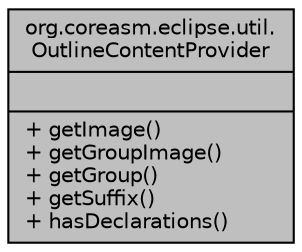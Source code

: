 digraph "org.coreasm.eclipse.util.OutlineContentProvider"
{
  bgcolor="transparent";
  edge [fontname="Helvetica",fontsize="10",labelfontname="Helvetica",labelfontsize="10"];
  node [fontname="Helvetica",fontsize="10",shape=record];
  Node1 [label="{org.coreasm.eclipse.util.\lOutlineContentProvider\n||+ getImage()\l+ getGroupImage()\l+ getGroup()\l+ getSuffix()\l+ hasDeclarations()\l}",height=0.2,width=0.4,color="black", fillcolor="grey75", style="filled" fontcolor="black"];
}
